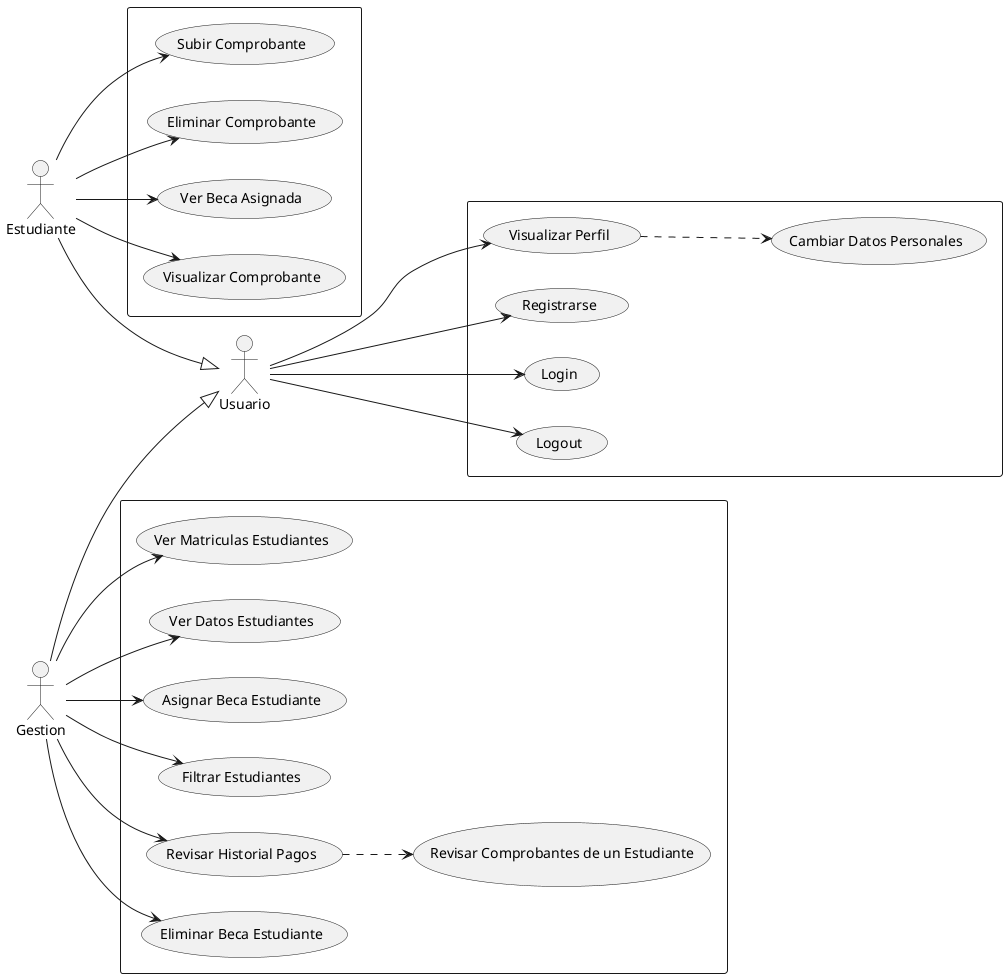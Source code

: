@startuml

left to right direction

/' actor Usuario '/
actor Estudiante
actor Gestion

rectangle {
    usecase "Subir Comprobante" as subirComprobante
    usecase "Eliminar Comprobante" as eliminarComprobante
    usecase "Ver Beca Asignada" as verBecaAsignada
    usecase "Visualizar Comprobante" as visualizarComprobante
}

rectangle {
    usecase "Ver Matriculas Estudiantes" as verMatriculasEstudiantes
    usecase "Revisar Comprobantes de un Estudiante" as revisarComprobantesEstudiantes
    usecase "Ver Datos Estudiantes" as verDatosEstudiantes
    usecase "Asignar Beca Estudiante" as asignarBecaEstudiante
    usecase "Filtrar Estudiantes" as filtrarEstudiantes
    usecase "Revisar Historial Pagos" as revisarHistorialPagos
    usecase "Eliminar Beca Estudiante" as eliminarBecaEstudiante
}

rectangle {
    usecase "Cambiar Datos Personales" as cambiarDatosPersonales
    usecase "Visualizar Perfil" as visualizarPerfil
    usecase "Registrarse" as registrarse
    usecase "Login" as loguearse
    usecase "Logout" as desloguearse
}



Usuario --> registrarse
Usuario --> loguearse
Usuario --> desloguearse
Usuario --> visualizarPerfil
visualizarPerfil ..> cambiarDatosPersonales

Estudiante --> subirComprobante
Estudiante --> eliminarComprobante
Estudiante --> visualizarComprobante

Estudiante --> verBecaAsignada
Gestion --> verMatriculasEstudiantes
revisarHistorialPagos ..> revisarComprobantesEstudiantes
Gestion --> verDatosEstudiantes
Gestion --> asignarBecaEstudiante
Gestion --> filtrarEstudiantes
Gestion --> revisarHistorialPagos
Gestion --> eliminarBecaEstudiante

Estudiante --|> Usuario
Gestion --|> Usuario

@enduml
